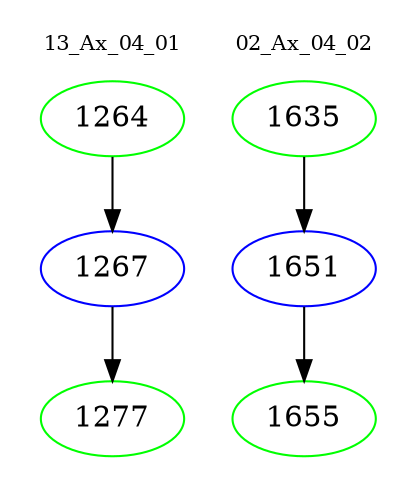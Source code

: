 digraph{
subgraph cluster_0 {
color = white
label = "13_Ax_04_01";
fontsize=10;
T0_1264 [label="1264", color="green"]
T0_1264 -> T0_1267 [color="black"]
T0_1267 [label="1267", color="blue"]
T0_1267 -> T0_1277 [color="black"]
T0_1277 [label="1277", color="green"]
}
subgraph cluster_1 {
color = white
label = "02_Ax_04_02";
fontsize=10;
T1_1635 [label="1635", color="green"]
T1_1635 -> T1_1651 [color="black"]
T1_1651 [label="1651", color="blue"]
T1_1651 -> T1_1655 [color="black"]
T1_1655 [label="1655", color="green"]
}
}
